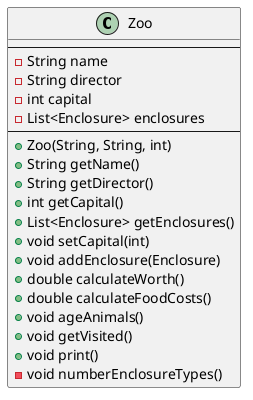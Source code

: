 @startuml Zoo
class Zoo {
    ----
    -String name
    -String director
    -int capital
    -List<Enclosure> enclosures
    ----
    +Zoo(String, String, int)
    +String getName()
    +String getDirector()
    +int getCapital()
    +List<Enclosure> getEnclosures()
    +void setCapital(int)
    +void addEnclosure(Enclosure)
    +double calculateWorth()
    +double calculateFoodCosts()
    +void ageAnimals()
    +void getVisited()
    +void print()
    -void numberEnclosureTypes()
}
@enduml
